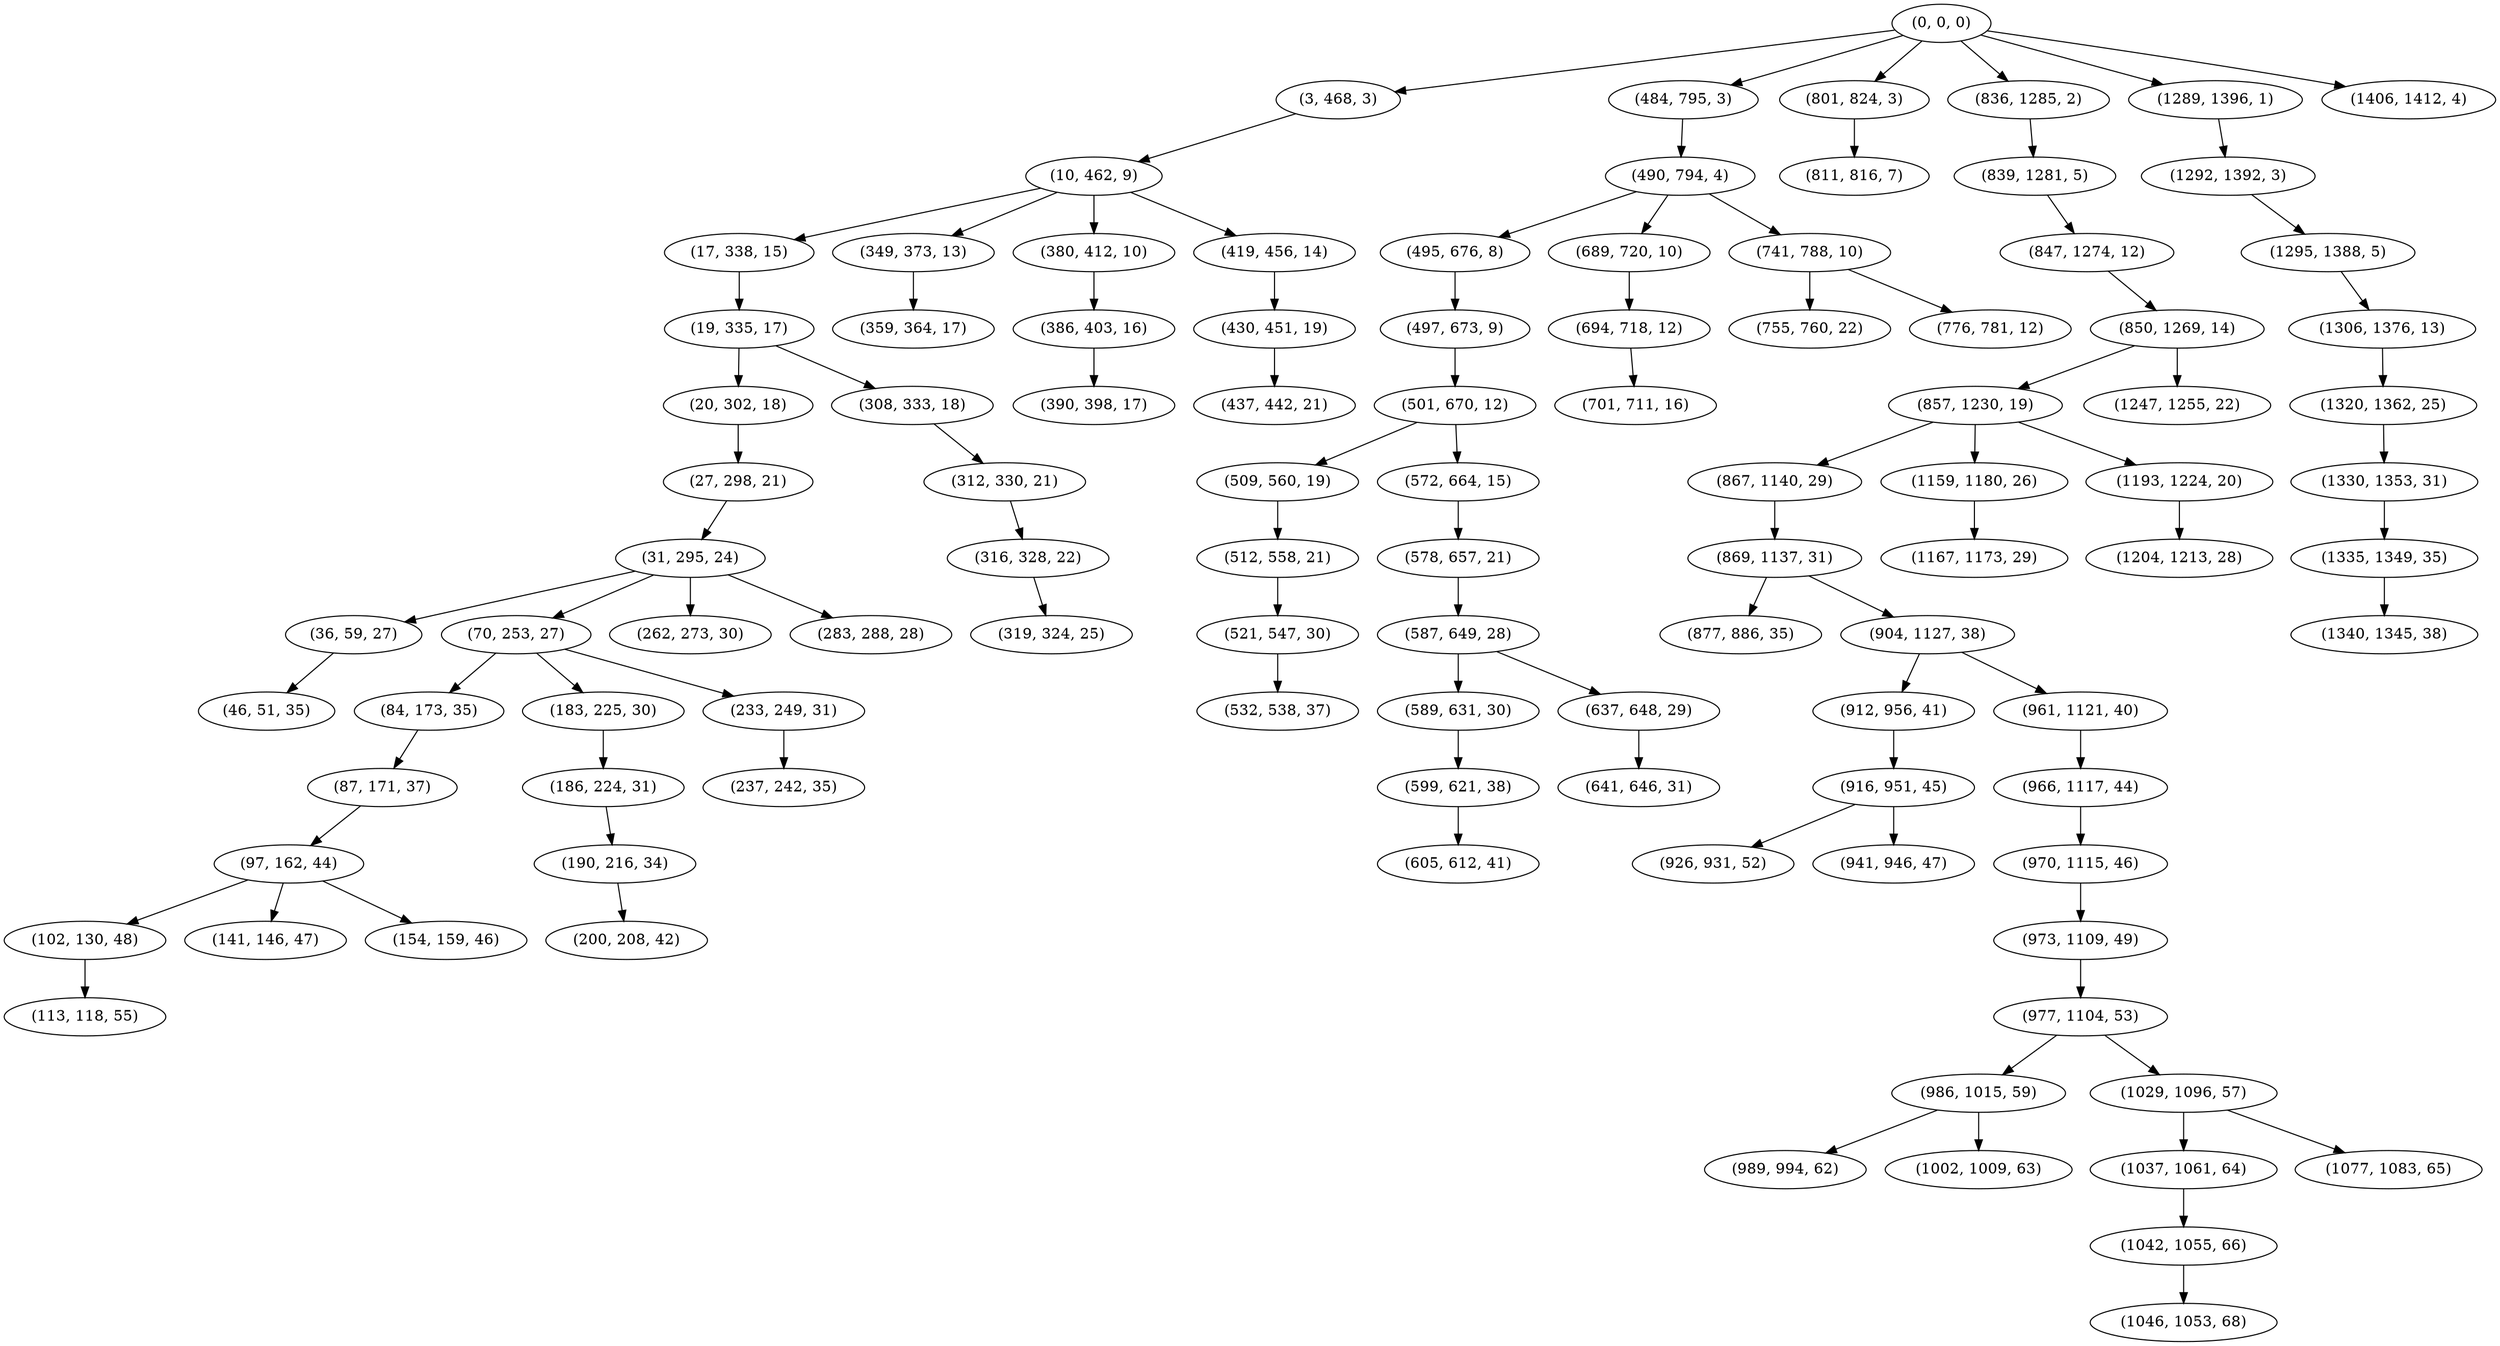 digraph tree {
    "(0, 0, 0)";
    "(3, 468, 3)";
    "(10, 462, 9)";
    "(17, 338, 15)";
    "(19, 335, 17)";
    "(20, 302, 18)";
    "(27, 298, 21)";
    "(31, 295, 24)";
    "(36, 59, 27)";
    "(46, 51, 35)";
    "(70, 253, 27)";
    "(84, 173, 35)";
    "(87, 171, 37)";
    "(97, 162, 44)";
    "(102, 130, 48)";
    "(113, 118, 55)";
    "(141, 146, 47)";
    "(154, 159, 46)";
    "(183, 225, 30)";
    "(186, 224, 31)";
    "(190, 216, 34)";
    "(200, 208, 42)";
    "(233, 249, 31)";
    "(237, 242, 35)";
    "(262, 273, 30)";
    "(283, 288, 28)";
    "(308, 333, 18)";
    "(312, 330, 21)";
    "(316, 328, 22)";
    "(319, 324, 25)";
    "(349, 373, 13)";
    "(359, 364, 17)";
    "(380, 412, 10)";
    "(386, 403, 16)";
    "(390, 398, 17)";
    "(419, 456, 14)";
    "(430, 451, 19)";
    "(437, 442, 21)";
    "(484, 795, 3)";
    "(490, 794, 4)";
    "(495, 676, 8)";
    "(497, 673, 9)";
    "(501, 670, 12)";
    "(509, 560, 19)";
    "(512, 558, 21)";
    "(521, 547, 30)";
    "(532, 538, 37)";
    "(572, 664, 15)";
    "(578, 657, 21)";
    "(587, 649, 28)";
    "(589, 631, 30)";
    "(599, 621, 38)";
    "(605, 612, 41)";
    "(637, 648, 29)";
    "(641, 646, 31)";
    "(689, 720, 10)";
    "(694, 718, 12)";
    "(701, 711, 16)";
    "(741, 788, 10)";
    "(755, 760, 22)";
    "(776, 781, 12)";
    "(801, 824, 3)";
    "(811, 816, 7)";
    "(836, 1285, 2)";
    "(839, 1281, 5)";
    "(847, 1274, 12)";
    "(850, 1269, 14)";
    "(857, 1230, 19)";
    "(867, 1140, 29)";
    "(869, 1137, 31)";
    "(877, 886, 35)";
    "(904, 1127, 38)";
    "(912, 956, 41)";
    "(916, 951, 45)";
    "(926, 931, 52)";
    "(941, 946, 47)";
    "(961, 1121, 40)";
    "(966, 1117, 44)";
    "(970, 1115, 46)";
    "(973, 1109, 49)";
    "(977, 1104, 53)";
    "(986, 1015, 59)";
    "(989, 994, 62)";
    "(1002, 1009, 63)";
    "(1029, 1096, 57)";
    "(1037, 1061, 64)";
    "(1042, 1055, 66)";
    "(1046, 1053, 68)";
    "(1077, 1083, 65)";
    "(1159, 1180, 26)";
    "(1167, 1173, 29)";
    "(1193, 1224, 20)";
    "(1204, 1213, 28)";
    "(1247, 1255, 22)";
    "(1289, 1396, 1)";
    "(1292, 1392, 3)";
    "(1295, 1388, 5)";
    "(1306, 1376, 13)";
    "(1320, 1362, 25)";
    "(1330, 1353, 31)";
    "(1335, 1349, 35)";
    "(1340, 1345, 38)";
    "(1406, 1412, 4)";
    "(0, 0, 0)" -> "(3, 468, 3)";
    "(0, 0, 0)" -> "(484, 795, 3)";
    "(0, 0, 0)" -> "(801, 824, 3)";
    "(0, 0, 0)" -> "(836, 1285, 2)";
    "(0, 0, 0)" -> "(1289, 1396, 1)";
    "(0, 0, 0)" -> "(1406, 1412, 4)";
    "(3, 468, 3)" -> "(10, 462, 9)";
    "(10, 462, 9)" -> "(17, 338, 15)";
    "(10, 462, 9)" -> "(349, 373, 13)";
    "(10, 462, 9)" -> "(380, 412, 10)";
    "(10, 462, 9)" -> "(419, 456, 14)";
    "(17, 338, 15)" -> "(19, 335, 17)";
    "(19, 335, 17)" -> "(20, 302, 18)";
    "(19, 335, 17)" -> "(308, 333, 18)";
    "(20, 302, 18)" -> "(27, 298, 21)";
    "(27, 298, 21)" -> "(31, 295, 24)";
    "(31, 295, 24)" -> "(36, 59, 27)";
    "(31, 295, 24)" -> "(70, 253, 27)";
    "(31, 295, 24)" -> "(262, 273, 30)";
    "(31, 295, 24)" -> "(283, 288, 28)";
    "(36, 59, 27)" -> "(46, 51, 35)";
    "(70, 253, 27)" -> "(84, 173, 35)";
    "(70, 253, 27)" -> "(183, 225, 30)";
    "(70, 253, 27)" -> "(233, 249, 31)";
    "(84, 173, 35)" -> "(87, 171, 37)";
    "(87, 171, 37)" -> "(97, 162, 44)";
    "(97, 162, 44)" -> "(102, 130, 48)";
    "(97, 162, 44)" -> "(141, 146, 47)";
    "(97, 162, 44)" -> "(154, 159, 46)";
    "(102, 130, 48)" -> "(113, 118, 55)";
    "(183, 225, 30)" -> "(186, 224, 31)";
    "(186, 224, 31)" -> "(190, 216, 34)";
    "(190, 216, 34)" -> "(200, 208, 42)";
    "(233, 249, 31)" -> "(237, 242, 35)";
    "(308, 333, 18)" -> "(312, 330, 21)";
    "(312, 330, 21)" -> "(316, 328, 22)";
    "(316, 328, 22)" -> "(319, 324, 25)";
    "(349, 373, 13)" -> "(359, 364, 17)";
    "(380, 412, 10)" -> "(386, 403, 16)";
    "(386, 403, 16)" -> "(390, 398, 17)";
    "(419, 456, 14)" -> "(430, 451, 19)";
    "(430, 451, 19)" -> "(437, 442, 21)";
    "(484, 795, 3)" -> "(490, 794, 4)";
    "(490, 794, 4)" -> "(495, 676, 8)";
    "(490, 794, 4)" -> "(689, 720, 10)";
    "(490, 794, 4)" -> "(741, 788, 10)";
    "(495, 676, 8)" -> "(497, 673, 9)";
    "(497, 673, 9)" -> "(501, 670, 12)";
    "(501, 670, 12)" -> "(509, 560, 19)";
    "(501, 670, 12)" -> "(572, 664, 15)";
    "(509, 560, 19)" -> "(512, 558, 21)";
    "(512, 558, 21)" -> "(521, 547, 30)";
    "(521, 547, 30)" -> "(532, 538, 37)";
    "(572, 664, 15)" -> "(578, 657, 21)";
    "(578, 657, 21)" -> "(587, 649, 28)";
    "(587, 649, 28)" -> "(589, 631, 30)";
    "(587, 649, 28)" -> "(637, 648, 29)";
    "(589, 631, 30)" -> "(599, 621, 38)";
    "(599, 621, 38)" -> "(605, 612, 41)";
    "(637, 648, 29)" -> "(641, 646, 31)";
    "(689, 720, 10)" -> "(694, 718, 12)";
    "(694, 718, 12)" -> "(701, 711, 16)";
    "(741, 788, 10)" -> "(755, 760, 22)";
    "(741, 788, 10)" -> "(776, 781, 12)";
    "(801, 824, 3)" -> "(811, 816, 7)";
    "(836, 1285, 2)" -> "(839, 1281, 5)";
    "(839, 1281, 5)" -> "(847, 1274, 12)";
    "(847, 1274, 12)" -> "(850, 1269, 14)";
    "(850, 1269, 14)" -> "(857, 1230, 19)";
    "(850, 1269, 14)" -> "(1247, 1255, 22)";
    "(857, 1230, 19)" -> "(867, 1140, 29)";
    "(857, 1230, 19)" -> "(1159, 1180, 26)";
    "(857, 1230, 19)" -> "(1193, 1224, 20)";
    "(867, 1140, 29)" -> "(869, 1137, 31)";
    "(869, 1137, 31)" -> "(877, 886, 35)";
    "(869, 1137, 31)" -> "(904, 1127, 38)";
    "(904, 1127, 38)" -> "(912, 956, 41)";
    "(904, 1127, 38)" -> "(961, 1121, 40)";
    "(912, 956, 41)" -> "(916, 951, 45)";
    "(916, 951, 45)" -> "(926, 931, 52)";
    "(916, 951, 45)" -> "(941, 946, 47)";
    "(961, 1121, 40)" -> "(966, 1117, 44)";
    "(966, 1117, 44)" -> "(970, 1115, 46)";
    "(970, 1115, 46)" -> "(973, 1109, 49)";
    "(973, 1109, 49)" -> "(977, 1104, 53)";
    "(977, 1104, 53)" -> "(986, 1015, 59)";
    "(977, 1104, 53)" -> "(1029, 1096, 57)";
    "(986, 1015, 59)" -> "(989, 994, 62)";
    "(986, 1015, 59)" -> "(1002, 1009, 63)";
    "(1029, 1096, 57)" -> "(1037, 1061, 64)";
    "(1029, 1096, 57)" -> "(1077, 1083, 65)";
    "(1037, 1061, 64)" -> "(1042, 1055, 66)";
    "(1042, 1055, 66)" -> "(1046, 1053, 68)";
    "(1159, 1180, 26)" -> "(1167, 1173, 29)";
    "(1193, 1224, 20)" -> "(1204, 1213, 28)";
    "(1289, 1396, 1)" -> "(1292, 1392, 3)";
    "(1292, 1392, 3)" -> "(1295, 1388, 5)";
    "(1295, 1388, 5)" -> "(1306, 1376, 13)";
    "(1306, 1376, 13)" -> "(1320, 1362, 25)";
    "(1320, 1362, 25)" -> "(1330, 1353, 31)";
    "(1330, 1353, 31)" -> "(1335, 1349, 35)";
    "(1335, 1349, 35)" -> "(1340, 1345, 38)";
}
